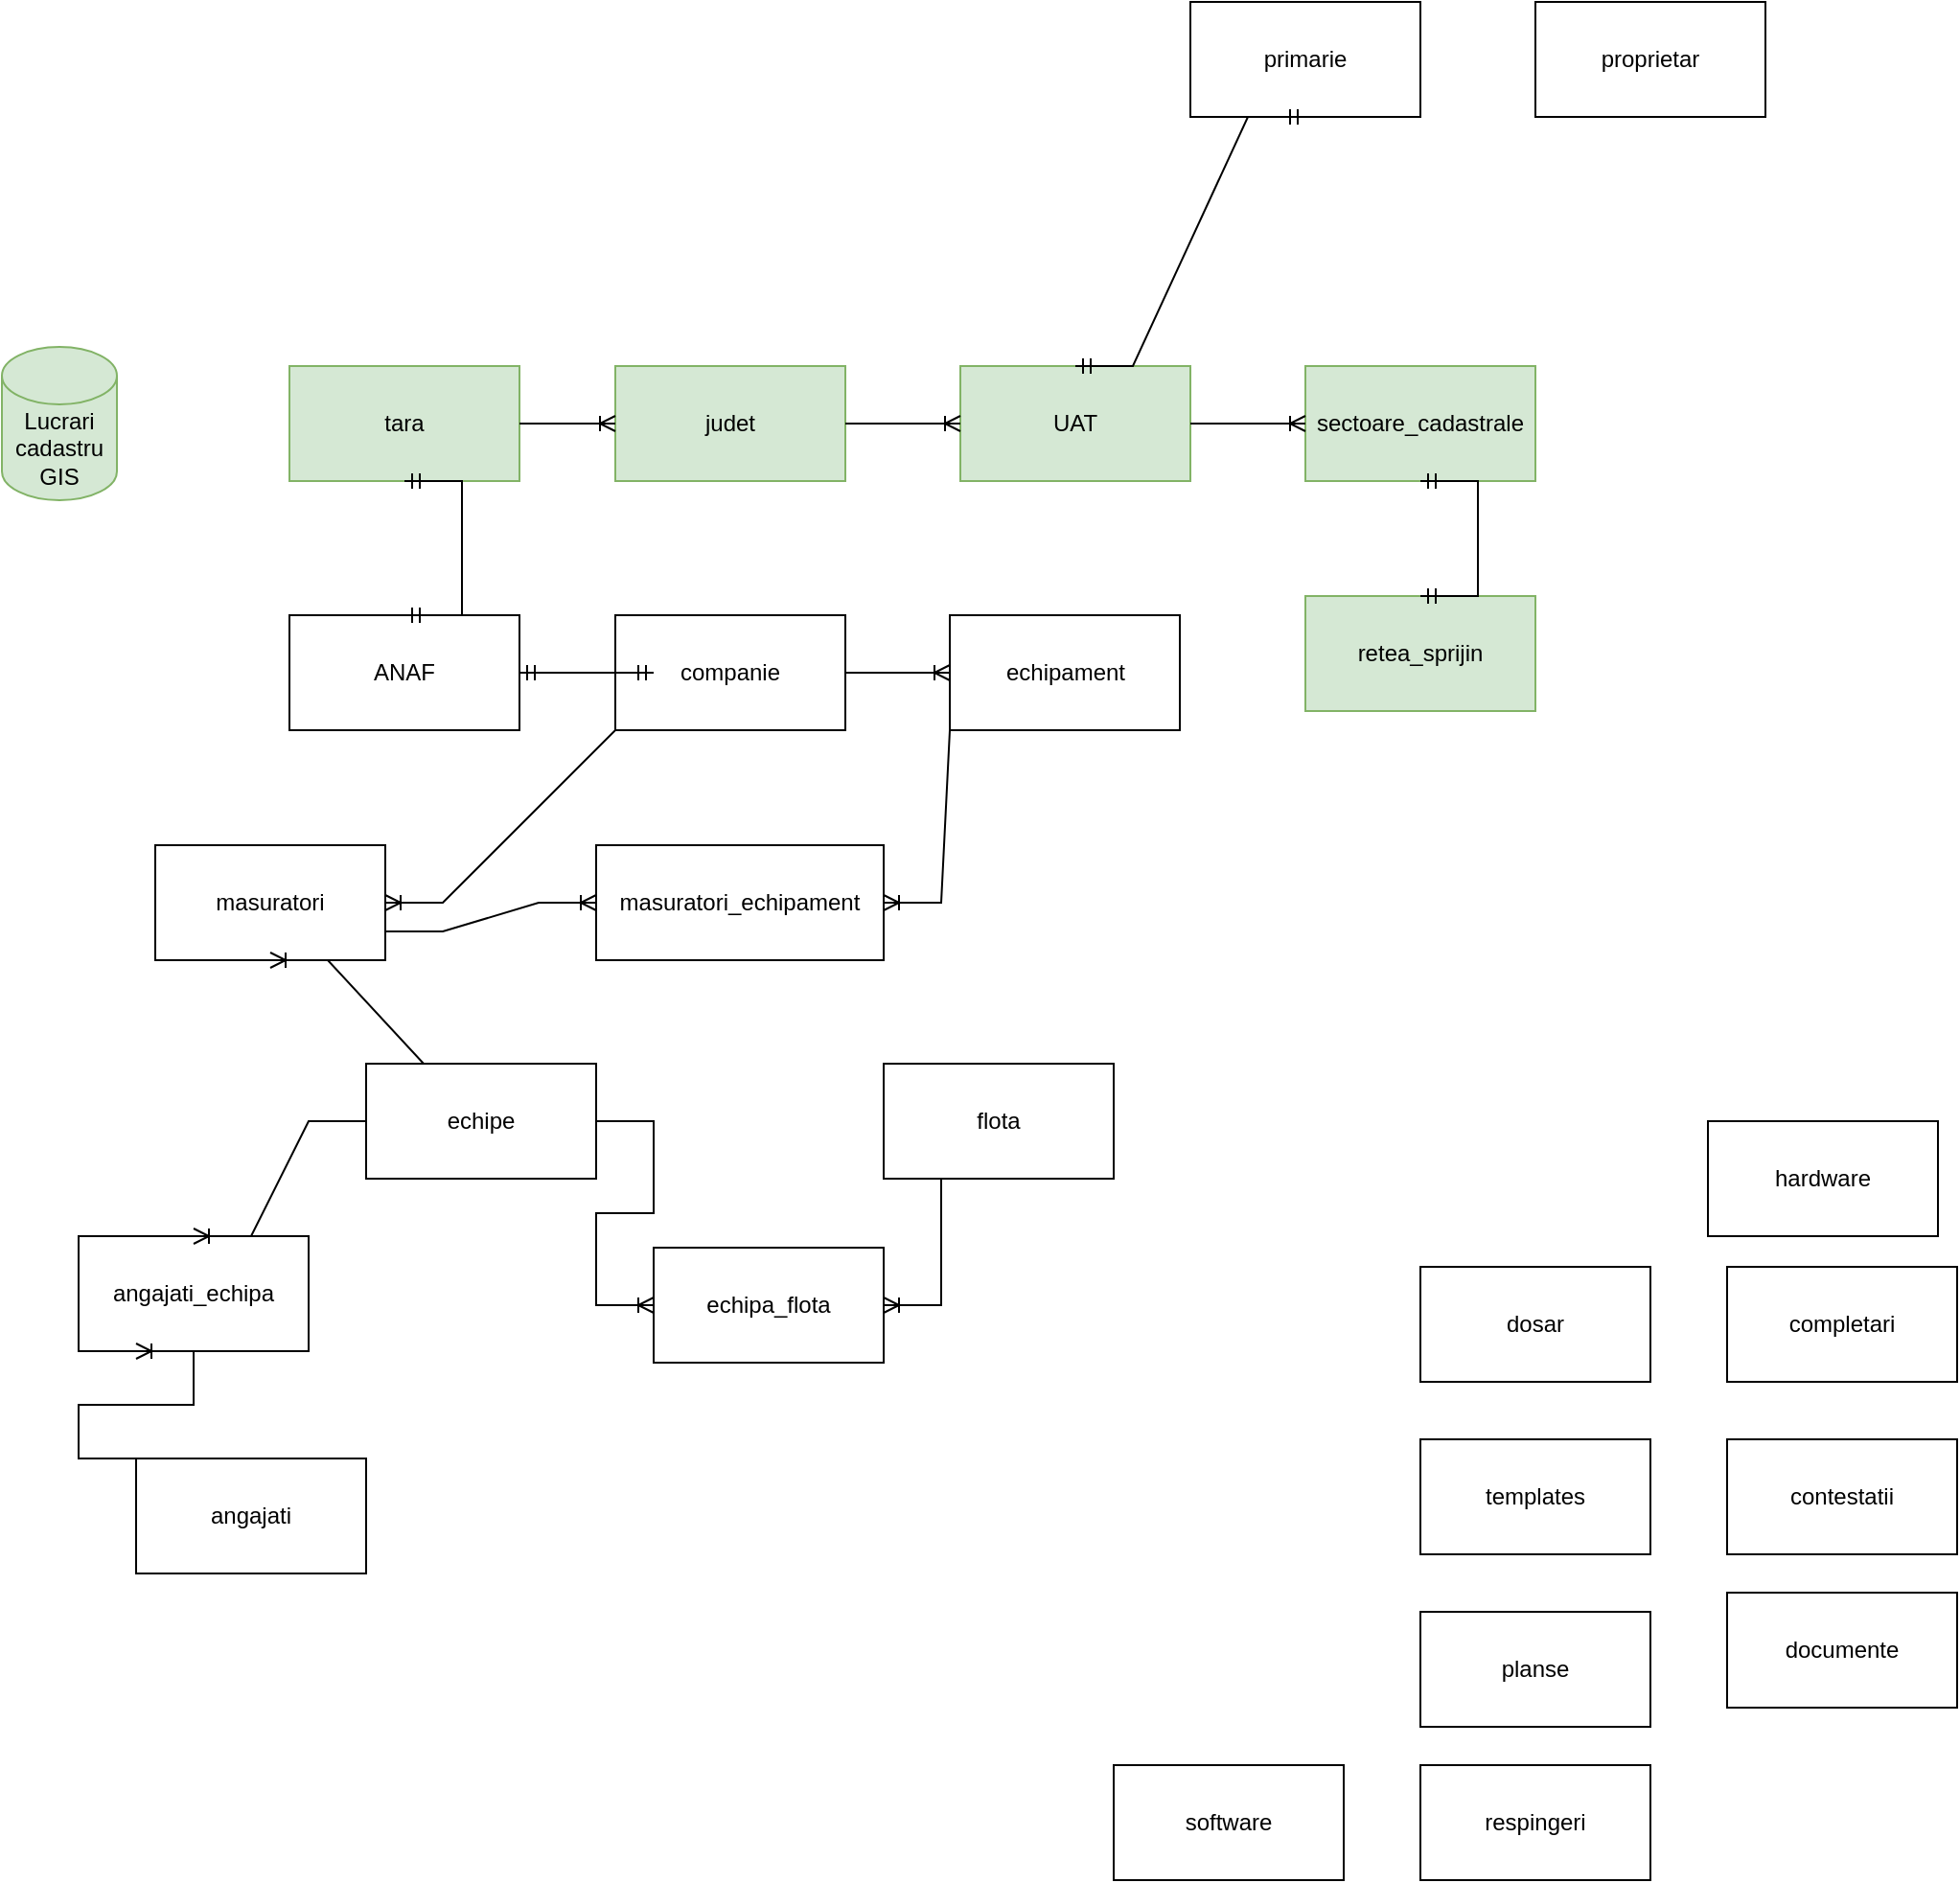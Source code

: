 <mxfile version="22.0.8" type="github">
  <diagram name="Page-1" id="rHPiOQcR7RbbjUKlONSj">
    <mxGraphModel dx="995" dy="1428" grid="1" gridSize="10" guides="1" tooltips="1" connect="1" arrows="1" fold="1" page="1" pageScale="1" pageWidth="1169" pageHeight="827" math="0" shadow="0">
      <root>
        <mxCell id="0" />
        <mxCell id="1" parent="0" />
        <mxCell id="cDgp1Jf9m2benmzWls4r-1" value="Lucrari cadastru GIS" style="shape=cylinder3;whiteSpace=wrap;html=1;boundedLbl=1;backgroundOutline=1;size=15;fillColor=#d5e8d4;strokeColor=#82b366;" vertex="1" parent="1">
          <mxGeometry x="30" y="10" width="60" height="80" as="geometry" />
        </mxCell>
        <mxCell id="cDgp1Jf9m2benmzWls4r-2" value="UAT" style="rounded=0;whiteSpace=wrap;html=1;fillColor=#d5e8d4;strokeColor=#82b366;" vertex="1" parent="1">
          <mxGeometry x="530" y="20" width="120" height="60" as="geometry" />
        </mxCell>
        <mxCell id="cDgp1Jf9m2benmzWls4r-3" value="retea_sprijin" style="rounded=0;whiteSpace=wrap;html=1;fillColor=#d5e8d4;strokeColor=#82b366;" vertex="1" parent="1">
          <mxGeometry x="710" y="140" width="120" height="60" as="geometry" />
        </mxCell>
        <mxCell id="cDgp1Jf9m2benmzWls4r-4" value="echipe" style="rounded=0;whiteSpace=wrap;html=1;" vertex="1" parent="1">
          <mxGeometry x="220" y="384" width="120" height="60" as="geometry" />
        </mxCell>
        <mxCell id="cDgp1Jf9m2benmzWls4r-5" value="angajati" style="rounded=0;whiteSpace=wrap;html=1;" vertex="1" parent="1">
          <mxGeometry x="100" y="590" width="120" height="60" as="geometry" />
        </mxCell>
        <mxCell id="cDgp1Jf9m2benmzWls4r-6" value="echipament" style="rounded=0;whiteSpace=wrap;html=1;" vertex="1" parent="1">
          <mxGeometry x="524.5" y="150" width="120" height="60" as="geometry" />
        </mxCell>
        <mxCell id="cDgp1Jf9m2benmzWls4r-7" value="hardware" style="rounded=0;whiteSpace=wrap;html=1;" vertex="1" parent="1">
          <mxGeometry x="920" y="414" width="120" height="60" as="geometry" />
        </mxCell>
        <mxCell id="cDgp1Jf9m2benmzWls4r-8" value="flota" style="rounded=0;whiteSpace=wrap;html=1;" vertex="1" parent="1">
          <mxGeometry x="490" y="384" width="120" height="60" as="geometry" />
        </mxCell>
        <mxCell id="cDgp1Jf9m2benmzWls4r-9" value="documente" style="rounded=0;whiteSpace=wrap;html=1;" vertex="1" parent="1">
          <mxGeometry x="930" y="660" width="120" height="60" as="geometry" />
        </mxCell>
        <mxCell id="cDgp1Jf9m2benmzWls4r-10" value="masuratori" style="rounded=0;whiteSpace=wrap;html=1;" vertex="1" parent="1">
          <mxGeometry x="110" y="270" width="120" height="60" as="geometry" />
        </mxCell>
        <mxCell id="cDgp1Jf9m2benmzWls4r-11" value="primarie" style="rounded=0;whiteSpace=wrap;html=1;" vertex="1" parent="1">
          <mxGeometry x="650" y="-170" width="120" height="60" as="geometry" />
        </mxCell>
        <mxCell id="cDgp1Jf9m2benmzWls4r-12" value="proprietar" style="rounded=0;whiteSpace=wrap;html=1;" vertex="1" parent="1">
          <mxGeometry x="830" y="-170" width="120" height="60" as="geometry" />
        </mxCell>
        <mxCell id="cDgp1Jf9m2benmzWls4r-13" value="software" style="rounded=0;whiteSpace=wrap;html=1;" vertex="1" parent="1">
          <mxGeometry x="610" y="750" width="120" height="60" as="geometry" />
        </mxCell>
        <mxCell id="cDgp1Jf9m2benmzWls4r-14" value="dosar" style="rounded=0;whiteSpace=wrap;html=1;" vertex="1" parent="1">
          <mxGeometry x="770" y="490" width="120" height="60" as="geometry" />
        </mxCell>
        <mxCell id="cDgp1Jf9m2benmzWls4r-15" value="planse" style="rounded=0;whiteSpace=wrap;html=1;" vertex="1" parent="1">
          <mxGeometry x="770" y="670" width="120" height="60" as="geometry" />
        </mxCell>
        <mxCell id="cDgp1Jf9m2benmzWls4r-16" value="templates" style="rounded=0;whiteSpace=wrap;html=1;" vertex="1" parent="1">
          <mxGeometry x="770" y="580" width="120" height="60" as="geometry" />
        </mxCell>
        <mxCell id="cDgp1Jf9m2benmzWls4r-17" value="respingeri" style="rounded=0;whiteSpace=wrap;html=1;" vertex="1" parent="1">
          <mxGeometry x="770" y="750" width="120" height="60" as="geometry" />
        </mxCell>
        <mxCell id="cDgp1Jf9m2benmzWls4r-18" value="completari" style="rounded=0;whiteSpace=wrap;html=1;" vertex="1" parent="1">
          <mxGeometry x="930" y="490" width="120" height="60" as="geometry" />
        </mxCell>
        <mxCell id="cDgp1Jf9m2benmzWls4r-20" value="contestatii" style="rounded=0;whiteSpace=wrap;html=1;" vertex="1" parent="1">
          <mxGeometry x="930" y="580" width="120" height="60" as="geometry" />
        </mxCell>
        <mxCell id="cDgp1Jf9m2benmzWls4r-21" value="sectoare_cadastrale" style="rounded=0;whiteSpace=wrap;html=1;fillColor=#d5e8d4;strokeColor=#82b366;" vertex="1" parent="1">
          <mxGeometry x="710" y="20" width="120" height="60" as="geometry" />
        </mxCell>
        <mxCell id="cDgp1Jf9m2benmzWls4r-22" value="" style="edgeStyle=entityRelationEdgeStyle;fontSize=12;html=1;endArrow=ERoneToMany;rounded=0;entryX=0;entryY=0.5;entryDx=0;entryDy=0;exitX=1;exitY=0.5;exitDx=0;exitDy=0;" edge="1" parent="1" source="cDgp1Jf9m2benmzWls4r-2" target="cDgp1Jf9m2benmzWls4r-21">
          <mxGeometry width="100" height="100" relative="1" as="geometry">
            <mxPoint x="310" y="190" as="sourcePoint" />
            <mxPoint x="410" y="90" as="targetPoint" />
            <Array as="points">
              <mxPoint x="330" y="130" />
            </Array>
          </mxGeometry>
        </mxCell>
        <mxCell id="cDgp1Jf9m2benmzWls4r-23" value="judet" style="rounded=0;whiteSpace=wrap;html=1;fillColor=#d5e8d4;strokeColor=#82b366;" vertex="1" parent="1">
          <mxGeometry x="350" y="20" width="120" height="60" as="geometry" />
        </mxCell>
        <mxCell id="cDgp1Jf9m2benmzWls4r-24" value="" style="edgeStyle=entityRelationEdgeStyle;fontSize=12;html=1;endArrow=ERoneToMany;rounded=0;entryX=0;entryY=0.5;entryDx=0;entryDy=0;exitX=1;exitY=0.5;exitDx=0;exitDy=0;" edge="1" parent="1" source="cDgp1Jf9m2benmzWls4r-23" target="cDgp1Jf9m2benmzWls4r-2">
          <mxGeometry width="100" height="100" relative="1" as="geometry">
            <mxPoint x="320" y="310" as="sourcePoint" />
            <mxPoint x="420" y="210" as="targetPoint" />
          </mxGeometry>
        </mxCell>
        <mxCell id="cDgp1Jf9m2benmzWls4r-25" value="tara" style="rounded=0;whiteSpace=wrap;html=1;fillColor=#d5e8d4;strokeColor=#82b366;" vertex="1" parent="1">
          <mxGeometry x="180" y="20" width="120" height="60" as="geometry" />
        </mxCell>
        <mxCell id="cDgp1Jf9m2benmzWls4r-26" value="" style="edgeStyle=entityRelationEdgeStyle;fontSize=12;html=1;endArrow=ERoneToMany;rounded=0;exitX=1;exitY=0.5;exitDx=0;exitDy=0;entryX=0;entryY=0.5;entryDx=0;entryDy=0;entryPerimeter=0;" edge="1" parent="1" source="cDgp1Jf9m2benmzWls4r-25" target="cDgp1Jf9m2benmzWls4r-23">
          <mxGeometry width="100" height="100" relative="1" as="geometry">
            <mxPoint x="530" y="320" as="sourcePoint" />
            <mxPoint x="170" y="130" as="targetPoint" />
            <Array as="points">
              <mxPoint x="630" y="260" />
            </Array>
          </mxGeometry>
        </mxCell>
        <mxCell id="cDgp1Jf9m2benmzWls4r-27" value="companie" style="rounded=0;whiteSpace=wrap;html=1;" vertex="1" parent="1">
          <mxGeometry x="350" y="150" width="120" height="60" as="geometry" />
        </mxCell>
        <mxCell id="cDgp1Jf9m2benmzWls4r-28" value="" style="edgeStyle=entityRelationEdgeStyle;fontSize=12;html=1;endArrow=ERoneToMany;rounded=0;exitX=1;exitY=0.5;exitDx=0;exitDy=0;entryX=0;entryY=0.5;entryDx=0;entryDy=0;" edge="1" parent="1" source="cDgp1Jf9m2benmzWls4r-27" target="cDgp1Jf9m2benmzWls4r-6">
          <mxGeometry width="100" height="100" relative="1" as="geometry">
            <mxPoint x="710" y="330" as="sourcePoint" />
            <mxPoint x="810" y="230" as="targetPoint" />
          </mxGeometry>
        </mxCell>
        <mxCell id="cDgp1Jf9m2benmzWls4r-29" value="ANAF" style="rounded=0;whiteSpace=wrap;html=1;" vertex="1" parent="1">
          <mxGeometry x="180" y="150" width="120" height="60" as="geometry" />
        </mxCell>
        <mxCell id="cDgp1Jf9m2benmzWls4r-30" value="" style="edgeStyle=entityRelationEdgeStyle;fontSize=12;html=1;endArrow=ERmandOne;startArrow=ERmandOne;rounded=0;exitX=1;exitY=0.5;exitDx=0;exitDy=0;" edge="1" parent="1" source="cDgp1Jf9m2benmzWls4r-29">
          <mxGeometry width="100" height="100" relative="1" as="geometry">
            <mxPoint x="600" y="320" as="sourcePoint" />
            <mxPoint x="370" y="180" as="targetPoint" />
          </mxGeometry>
        </mxCell>
        <mxCell id="cDgp1Jf9m2benmzWls4r-31" value="" style="edgeStyle=entityRelationEdgeStyle;fontSize=12;html=1;endArrow=ERmandOne;startArrow=ERmandOne;rounded=0;exitX=0.5;exitY=0;exitDx=0;exitDy=0;entryX=0.5;entryY=1;entryDx=0;entryDy=0;" edge="1" parent="1" source="cDgp1Jf9m2benmzWls4r-29" target="cDgp1Jf9m2benmzWls4r-25">
          <mxGeometry width="100" height="100" relative="1" as="geometry">
            <mxPoint x="470" y="310" as="sourcePoint" />
            <mxPoint x="570" y="210" as="targetPoint" />
          </mxGeometry>
        </mxCell>
        <mxCell id="cDgp1Jf9m2benmzWls4r-33" value="" style="edgeStyle=entityRelationEdgeStyle;fontSize=12;html=1;endArrow=ERoneToMany;rounded=0;exitX=0.25;exitY=1;exitDx=0;exitDy=0;" edge="1" parent="1" source="cDgp1Jf9m2benmzWls4r-27" target="cDgp1Jf9m2benmzWls4r-10">
          <mxGeometry width="100" height="100" relative="1" as="geometry">
            <mxPoint x="360" y="330" as="sourcePoint" />
            <mxPoint x="460" y="230" as="targetPoint" />
          </mxGeometry>
        </mxCell>
        <mxCell id="cDgp1Jf9m2benmzWls4r-34" value="masuratori_echipament" style="rounded=0;whiteSpace=wrap;html=1;" vertex="1" parent="1">
          <mxGeometry x="340" y="270" width="150" height="60" as="geometry" />
        </mxCell>
        <mxCell id="cDgp1Jf9m2benmzWls4r-35" value="" style="edgeStyle=entityRelationEdgeStyle;fontSize=12;html=1;endArrow=ERoneToMany;rounded=0;exitX=1;exitY=0.75;exitDx=0;exitDy=0;entryX=0;entryY=0.5;entryDx=0;entryDy=0;" edge="1" parent="1" source="cDgp1Jf9m2benmzWls4r-10" target="cDgp1Jf9m2benmzWls4r-34">
          <mxGeometry width="100" height="100" relative="1" as="geometry">
            <mxPoint x="250" y="400" as="sourcePoint" />
            <mxPoint x="350" y="300" as="targetPoint" />
          </mxGeometry>
        </mxCell>
        <mxCell id="cDgp1Jf9m2benmzWls4r-36" value="" style="edgeStyle=entityRelationEdgeStyle;fontSize=12;html=1;endArrow=ERoneToMany;rounded=0;exitX=0.25;exitY=1;exitDx=0;exitDy=0;entryX=1;entryY=0.5;entryDx=0;entryDy=0;" edge="1" parent="1" source="cDgp1Jf9m2benmzWls4r-6" target="cDgp1Jf9m2benmzWls4r-34">
          <mxGeometry width="100" height="100" relative="1" as="geometry">
            <mxPoint x="530" y="350" as="sourcePoint" />
            <mxPoint x="630" y="250" as="targetPoint" />
          </mxGeometry>
        </mxCell>
        <mxCell id="cDgp1Jf9m2benmzWls4r-37" value="angajati_echipa" style="rounded=0;whiteSpace=wrap;html=1;" vertex="1" parent="1">
          <mxGeometry x="70" y="474" width="120" height="60" as="geometry" />
        </mxCell>
        <mxCell id="cDgp1Jf9m2benmzWls4r-38" value="" style="edgeStyle=entityRelationEdgeStyle;fontSize=12;html=1;endArrow=ERoneToMany;rounded=0;exitX=0;exitY=0;exitDx=0;exitDy=0;entryX=0.25;entryY=1;entryDx=0;entryDy=0;" edge="1" parent="1" source="cDgp1Jf9m2benmzWls4r-5" target="cDgp1Jf9m2benmzWls4r-37">
          <mxGeometry width="100" height="100" relative="1" as="geometry">
            <mxPoint x="210" y="530" as="sourcePoint" />
            <mxPoint x="310" y="430" as="targetPoint" />
            <Array as="points">
              <mxPoint x="150" y="470" />
              <mxPoint x="70" y="480" />
            </Array>
          </mxGeometry>
        </mxCell>
        <mxCell id="cDgp1Jf9m2benmzWls4r-39" value="" style="edgeStyle=entityRelationEdgeStyle;fontSize=12;html=1;endArrow=ERoneToMany;rounded=0;exitX=0;exitY=0.5;exitDx=0;exitDy=0;entryX=0.5;entryY=0;entryDx=0;entryDy=0;" edge="1" parent="1" source="cDgp1Jf9m2benmzWls4r-4" target="cDgp1Jf9m2benmzWls4r-37">
          <mxGeometry width="100" height="100" relative="1" as="geometry">
            <mxPoint x="510" y="464" as="sourcePoint" />
            <mxPoint x="610" y="364" as="targetPoint" />
          </mxGeometry>
        </mxCell>
        <mxCell id="cDgp1Jf9m2benmzWls4r-40" value="" style="edgeStyle=entityRelationEdgeStyle;fontSize=12;html=1;endArrow=ERoneToMany;rounded=0;exitX=0.5;exitY=0;exitDx=0;exitDy=0;entryX=0.5;entryY=1;entryDx=0;entryDy=0;" edge="1" parent="1" source="cDgp1Jf9m2benmzWls4r-4" target="cDgp1Jf9m2benmzWls4r-10">
          <mxGeometry width="100" height="100" relative="1" as="geometry">
            <mxPoint x="440" y="450" as="sourcePoint" />
            <mxPoint x="540" y="350" as="targetPoint" />
          </mxGeometry>
        </mxCell>
        <mxCell id="cDgp1Jf9m2benmzWls4r-41" value="echipa_flota" style="rounded=0;whiteSpace=wrap;html=1;" vertex="1" parent="1">
          <mxGeometry x="370" y="480" width="120" height="60" as="geometry" />
        </mxCell>
        <mxCell id="cDgp1Jf9m2benmzWls4r-42" value="" style="edgeStyle=entityRelationEdgeStyle;fontSize=12;html=1;endArrow=ERoneToMany;rounded=0;exitX=1;exitY=0.5;exitDx=0;exitDy=0;entryX=0;entryY=0.5;entryDx=0;entryDy=0;" edge="1" parent="1" source="cDgp1Jf9m2benmzWls4r-4" target="cDgp1Jf9m2benmzWls4r-41">
          <mxGeometry width="100" height="100" relative="1" as="geometry">
            <mxPoint x="410" y="560" as="sourcePoint" />
            <mxPoint x="510" y="460" as="targetPoint" />
          </mxGeometry>
        </mxCell>
        <mxCell id="cDgp1Jf9m2benmzWls4r-43" value="" style="edgeStyle=entityRelationEdgeStyle;fontSize=12;html=1;endArrow=ERoneToMany;rounded=0;exitX=0.5;exitY=1;exitDx=0;exitDy=0;entryX=1;entryY=0.5;entryDx=0;entryDy=0;" edge="1" parent="1" source="cDgp1Jf9m2benmzWls4r-8" target="cDgp1Jf9m2benmzWls4r-41">
          <mxGeometry width="100" height="100" relative="1" as="geometry">
            <mxPoint x="410" y="560" as="sourcePoint" />
            <mxPoint x="510" y="460" as="targetPoint" />
          </mxGeometry>
        </mxCell>
        <mxCell id="cDgp1Jf9m2benmzWls4r-45" value="" style="edgeStyle=entityRelationEdgeStyle;fontSize=12;html=1;endArrow=ERmandOne;startArrow=ERmandOne;rounded=0;entryX=0.5;entryY=1;entryDx=0;entryDy=0;exitX=0.5;exitY=0;exitDx=0;exitDy=0;" edge="1" parent="1" source="cDgp1Jf9m2benmzWls4r-3" target="cDgp1Jf9m2benmzWls4r-21">
          <mxGeometry width="100" height="100" relative="1" as="geometry">
            <mxPoint x="880" y="200" as="sourcePoint" />
            <mxPoint x="980" y="100" as="targetPoint" />
          </mxGeometry>
        </mxCell>
        <mxCell id="cDgp1Jf9m2benmzWls4r-46" value="" style="edgeStyle=entityRelationEdgeStyle;fontSize=12;html=1;endArrow=ERmandOne;startArrow=ERmandOne;rounded=0;entryX=0.5;entryY=1;entryDx=0;entryDy=0;exitX=0.5;exitY=0;exitDx=0;exitDy=0;" edge="1" parent="1" source="cDgp1Jf9m2benmzWls4r-2" target="cDgp1Jf9m2benmzWls4r-11">
          <mxGeometry width="100" height="100" relative="1" as="geometry">
            <mxPoint x="530" y="60" as="sourcePoint" />
            <mxPoint x="630" y="-40" as="targetPoint" />
          </mxGeometry>
        </mxCell>
      </root>
    </mxGraphModel>
  </diagram>
</mxfile>
